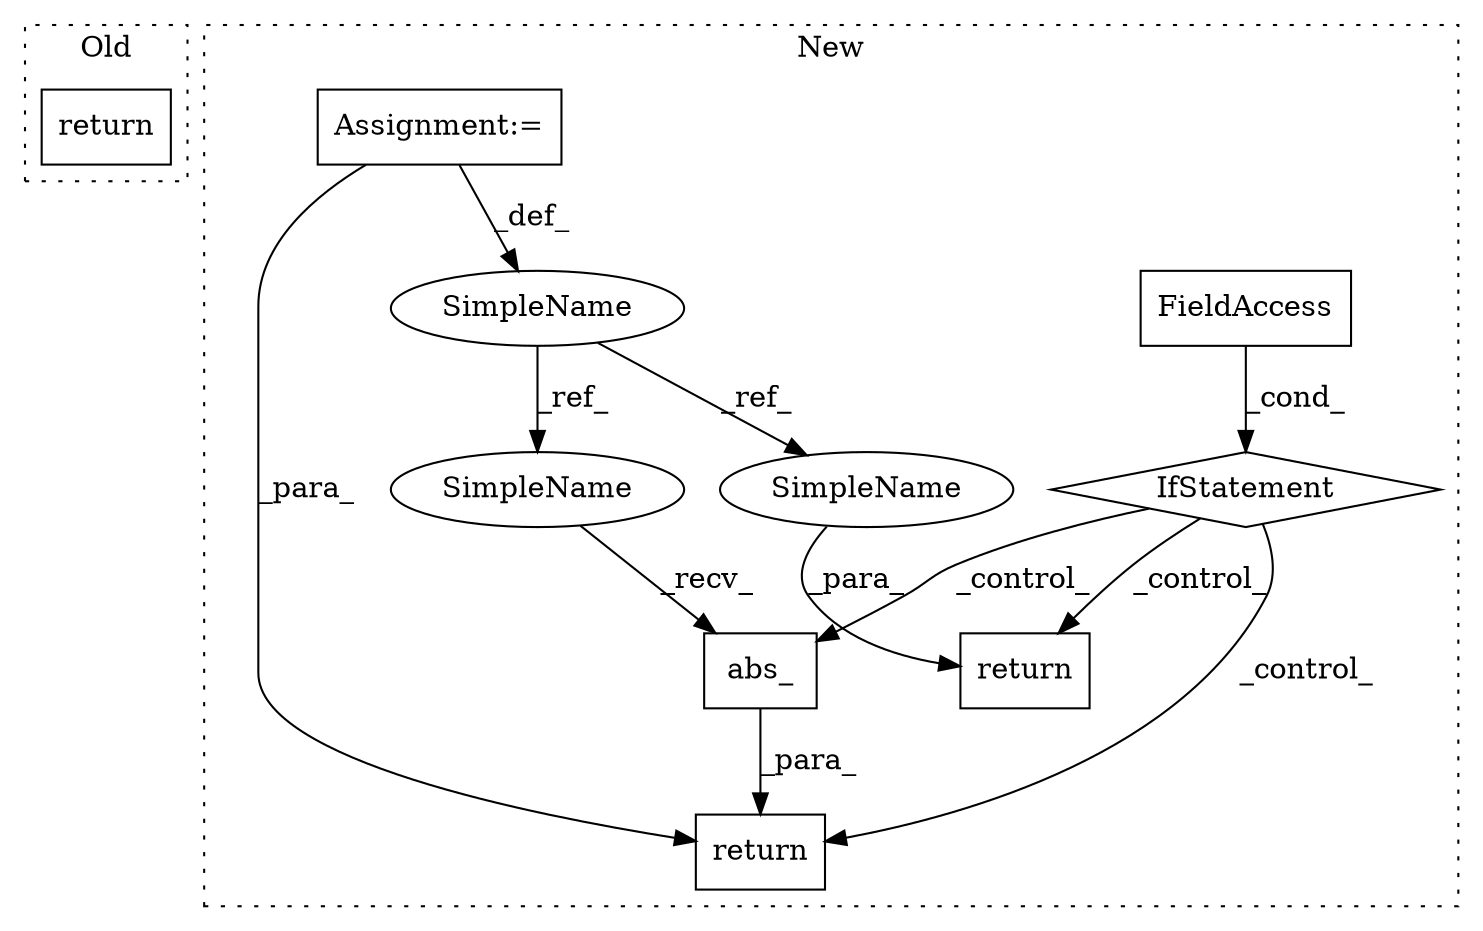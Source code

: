 digraph G {
subgraph cluster0 {
1 [label="return" a="41" s="2274" l="7" shape="box"];
label = "Old";
style="dotted";
}
subgraph cluster1 {
2 [label="abs_" a="32" s="2401" l="6" shape="box"];
3 [label="return" a="41" s="2390" l="7" shape="box"];
4 [label="SimpleName" a="42" s="2330" l="3" shape="ellipse"];
5 [label="return" a="41" s="2429" l="7" shape="box"];
6 [label="FieldAccess" a="22" s="2367" l="13" shape="box"];
7 [label="IfStatement" a="25" s="2363,2380" l="4,2" shape="diamond"];
8 [label="Assignment:=" a="7" s="2333" l="1" shape="box"];
9 [label="SimpleName" a="42" s="2436" l="3" shape="ellipse"];
10 [label="SimpleName" a="42" s="2397" l="3" shape="ellipse"];
label = "New";
style="dotted";
}
2 -> 3 [label="_para_"];
4 -> 10 [label="_ref_"];
4 -> 9 [label="_ref_"];
6 -> 7 [label="_cond_"];
7 -> 3 [label="_control_"];
7 -> 2 [label="_control_"];
7 -> 5 [label="_control_"];
8 -> 4 [label="_def_"];
8 -> 3 [label="_para_"];
9 -> 5 [label="_para_"];
10 -> 2 [label="_recv_"];
}